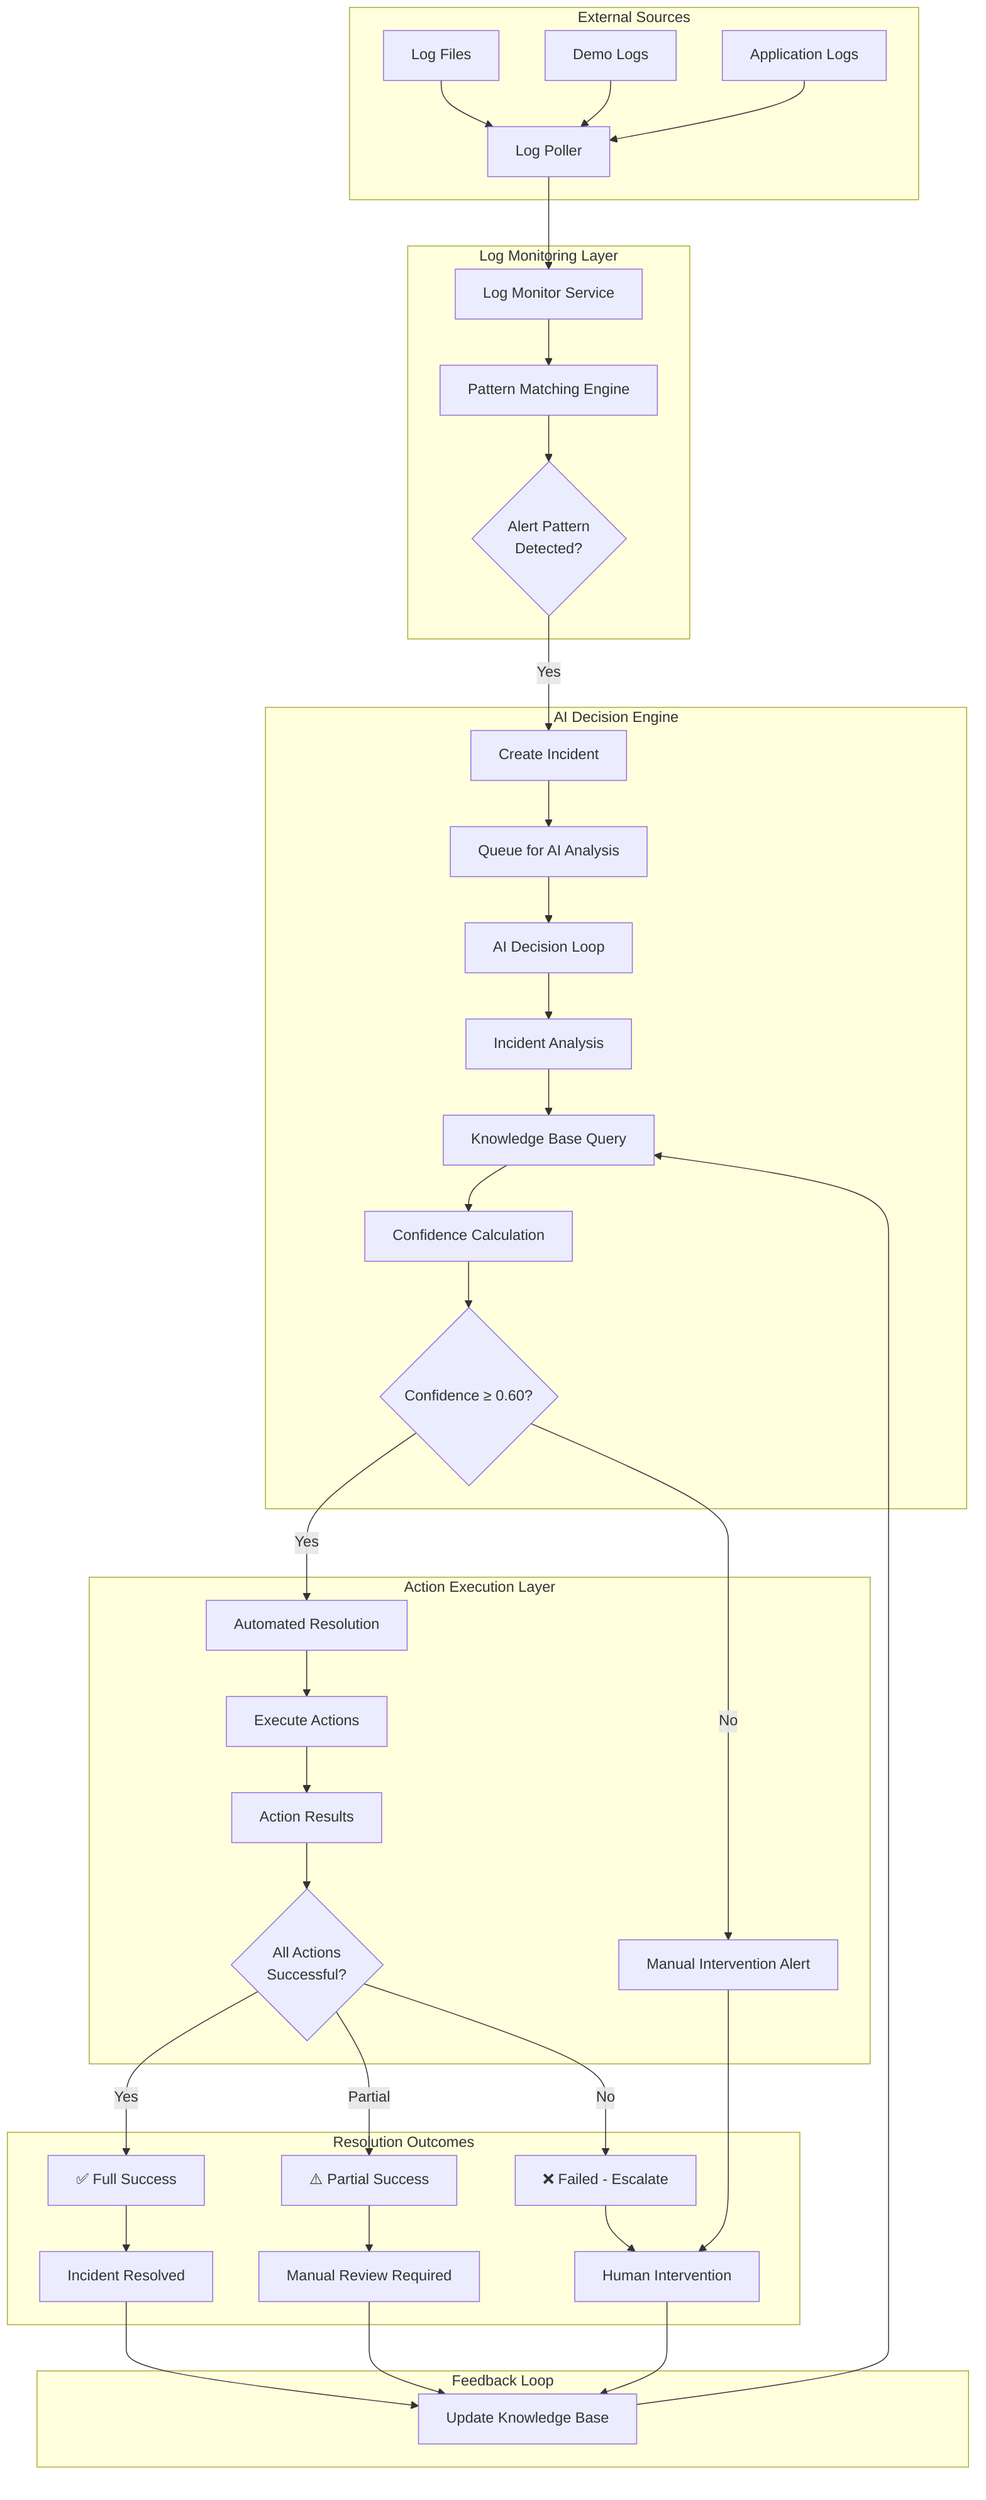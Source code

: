 graph TB
    subgraph "External Sources"
        A[Log Files] --> B[Log Poller]
        C[Demo Logs] --> B
        D[Application Logs] --> B
    end
    
    subgraph "Log Monitoring Layer"
        B --> E[Log Monitor Service]
        E --> F[Pattern Matching Engine]
        F --> G{Alert Pattern<br/>Detected?}
    end
    
    subgraph "AI Decision Engine"
        G -->|Yes| H[Create Incident]
        H --> I[Queue for AI Analysis]
        I --> J[AI Decision Loop]
        J --> K[Incident Analysis]
        K --> L[Knowledge Base Query]
        L --> M[Confidence Calculation]
        M --> N{Confidence ≥ 0.60?}
    end
    
    subgraph "Action Execution Layer"
        N -->|Yes| O[Automated Resolution]
        O --> P[Execute Actions]
        P --> Q[Action Results]
        Q --> R{All Actions<br/>Successful?}
        
        N -->|No| S[Manual Intervention Alert]
    end
    
    subgraph "Resolution Outcomes"
        R -->|Yes| T[✅ Full Success]
        R -->|Partial| U[⚠️ Partial Success]
        R -->|No| V[❌ Failed - Escalate]
        
        T --> W[Incident Resolved]
        U --> X[Manual Review Required]
        V --> Y[Human Intervention]
        S --> Y
    end
    
    subgraph "Feedback Loop"
        W --> Z[Update Knowledge Base]
        X --> Z
        Y --> Z
        Z --> L
    end